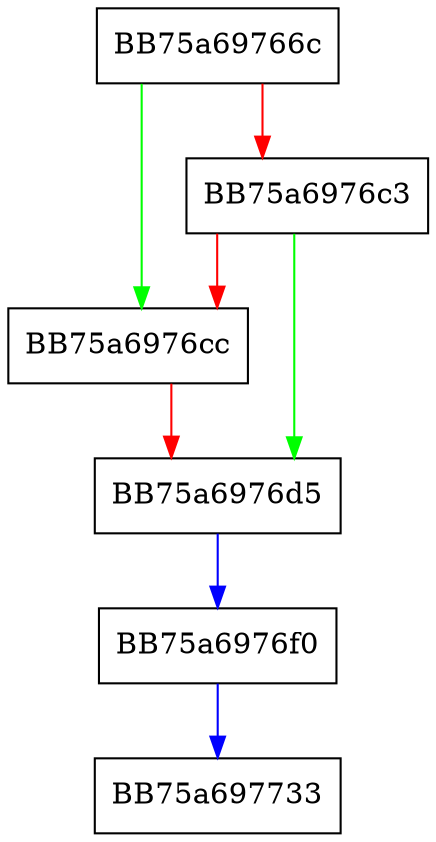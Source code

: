 digraph AddInstallerEntry {
  node [shape="box"];
  graph [splines=ortho];
  BB75a69766c -> BB75a6976cc [color="green"];
  BB75a69766c -> BB75a6976c3 [color="red"];
  BB75a6976c3 -> BB75a6976d5 [color="green"];
  BB75a6976c3 -> BB75a6976cc [color="red"];
  BB75a6976cc -> BB75a6976d5 [color="red"];
  BB75a6976d5 -> BB75a6976f0 [color="blue"];
  BB75a6976f0 -> BB75a697733 [color="blue"];
}